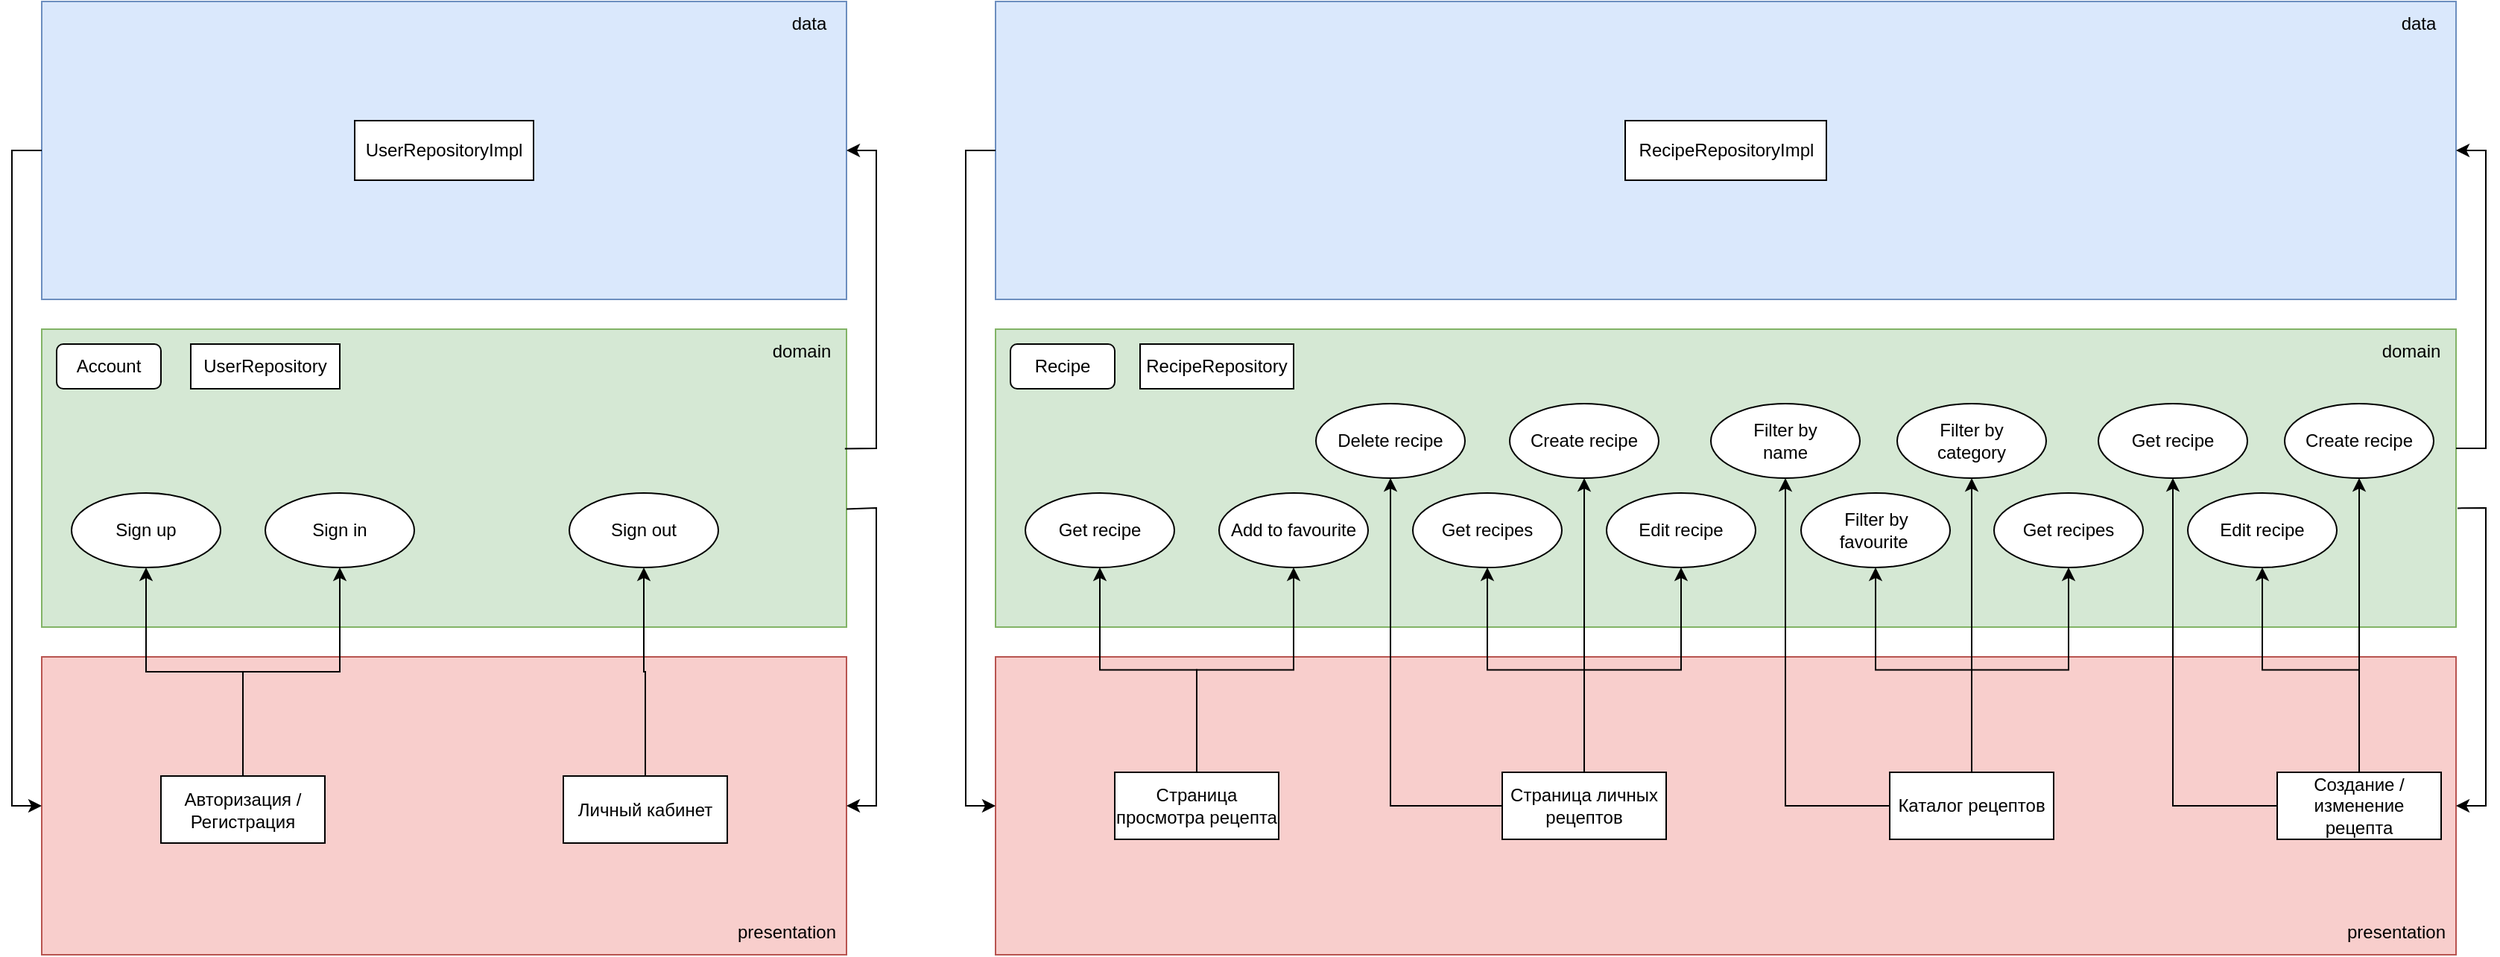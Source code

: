 <mxfile version="24.7.8">
  <diagram name="Страница — 1" id="WfOuEDZQiVlIduW2JxOd">
    <mxGraphModel dx="1235" dy="731" grid="1" gridSize="10" guides="1" tooltips="1" connect="1" arrows="1" fold="1" page="1" pageScale="1" pageWidth="827" pageHeight="1169" math="0" shadow="0">
      <root>
        <mxCell id="0" />
        <mxCell id="1" parent="0" />
        <mxCell id="plo04UNZeXwzx4Ohu3Po-51" value="" style="rounded=0;whiteSpace=wrap;html=1;fillColor=#d5e8d4;strokeColor=#82b366;" parent="1" vertex="1">
          <mxGeometry x="700" y="240" width="980" height="200" as="geometry" />
        </mxCell>
        <mxCell id="plo04UNZeXwzx4Ohu3Po-52" value="" style="rounded=0;whiteSpace=wrap;html=1;fillColor=#f8cecc;strokeColor=#b85450;" parent="1" vertex="1">
          <mxGeometry x="700" y="460" width="980" height="200" as="geometry" />
        </mxCell>
        <mxCell id="plo04UNZeXwzx4Ohu3Po-53" value="" style="rounded=0;whiteSpace=wrap;html=1;fillColor=#dae8fc;strokeColor=#6c8ebf;" parent="1" vertex="1">
          <mxGeometry x="700" y="20" width="980" height="200" as="geometry" />
        </mxCell>
        <mxCell id="plo04UNZeXwzx4Ohu3Po-1" value="" style="rounded=0;whiteSpace=wrap;html=1;fillColor=#d5e8d4;strokeColor=#82b366;" parent="1" vertex="1">
          <mxGeometry x="60" y="240" width="540" height="200" as="geometry" />
        </mxCell>
        <mxCell id="plo04UNZeXwzx4Ohu3Po-2" value="" style="rounded=0;whiteSpace=wrap;html=1;fillColor=#f8cecc;strokeColor=#b85450;" parent="1" vertex="1">
          <mxGeometry x="60" y="460" width="540" height="200" as="geometry" />
        </mxCell>
        <mxCell id="plo04UNZeXwzx4Ohu3Po-3" value="Account" style="rounded=1;whiteSpace=wrap;html=1;" parent="1" vertex="1">
          <mxGeometry x="70" y="250" width="70" height="30" as="geometry" />
        </mxCell>
        <mxCell id="plo04UNZeXwzx4Ohu3Po-4" value="domain" style="text;html=1;align=center;verticalAlign=middle;whiteSpace=wrap;rounded=0;" parent="1" vertex="1">
          <mxGeometry x="540" y="240" width="60" height="30" as="geometry" />
        </mxCell>
        <mxCell id="plo04UNZeXwzx4Ohu3Po-5" value="presentation" style="text;html=1;align=center;verticalAlign=middle;whiteSpace=wrap;rounded=0;" parent="1" vertex="1">
          <mxGeometry x="520" y="630" width="80" height="30" as="geometry" />
        </mxCell>
        <mxCell id="plo04UNZeXwzx4Ohu3Po-19" style="edgeStyle=orthogonalEdgeStyle;rounded=0;orthogonalLoop=1;jettySize=auto;html=1;entryX=0.5;entryY=1;entryDx=0;entryDy=0;" parent="1" source="plo04UNZeXwzx4Ohu3Po-6" target="plo04UNZeXwzx4Ohu3Po-10" edge="1">
          <mxGeometry relative="1" as="geometry" />
        </mxCell>
        <mxCell id="plo04UNZeXwzx4Ohu3Po-20" style="edgeStyle=orthogonalEdgeStyle;rounded=0;orthogonalLoop=1;jettySize=auto;html=1;entryX=0.5;entryY=1;entryDx=0;entryDy=0;" parent="1" source="plo04UNZeXwzx4Ohu3Po-6" target="plo04UNZeXwzx4Ohu3Po-11" edge="1">
          <mxGeometry relative="1" as="geometry" />
        </mxCell>
        <mxCell id="plo04UNZeXwzx4Ohu3Po-6" value="Авторизация / Регистрация" style="rounded=0;whiteSpace=wrap;html=1;" parent="1" vertex="1">
          <mxGeometry x="140" y="540" width="110" height="45" as="geometry" />
        </mxCell>
        <mxCell id="plo04UNZeXwzx4Ohu3Po-17" style="edgeStyle=orthogonalEdgeStyle;rounded=0;orthogonalLoop=1;jettySize=auto;html=1;entryX=0.5;entryY=1;entryDx=0;entryDy=0;" parent="1" source="plo04UNZeXwzx4Ohu3Po-8" target="plo04UNZeXwzx4Ohu3Po-15" edge="1">
          <mxGeometry relative="1" as="geometry" />
        </mxCell>
        <mxCell id="plo04UNZeXwzx4Ohu3Po-8" value="Личный кабинет" style="rounded=0;whiteSpace=wrap;html=1;" parent="1" vertex="1">
          <mxGeometry x="410" y="540" width="110" height="45" as="geometry" />
        </mxCell>
        <mxCell id="plo04UNZeXwzx4Ohu3Po-9" value="UserRepository" style="rounded=0;whiteSpace=wrap;html=1;" parent="1" vertex="1">
          <mxGeometry x="160" y="250" width="100" height="30" as="geometry" />
        </mxCell>
        <mxCell id="plo04UNZeXwzx4Ohu3Po-10" value="Sign up" style="ellipse;whiteSpace=wrap;html=1;" parent="1" vertex="1">
          <mxGeometry x="80" y="350" width="100" height="50" as="geometry" />
        </mxCell>
        <mxCell id="plo04UNZeXwzx4Ohu3Po-11" value="Sign in" style="ellipse;whiteSpace=wrap;html=1;" parent="1" vertex="1">
          <mxGeometry x="210" y="350" width="100" height="50" as="geometry" />
        </mxCell>
        <mxCell id="plo04UNZeXwzx4Ohu3Po-15" value="Sign out" style="ellipse;whiteSpace=wrap;html=1;" parent="1" vertex="1">
          <mxGeometry x="414" y="350" width="100" height="50" as="geometry" />
        </mxCell>
        <mxCell id="plo04UNZeXwzx4Ohu3Po-46" value="" style="rounded=0;whiteSpace=wrap;html=1;fillColor=#dae8fc;strokeColor=#6c8ebf;" parent="1" vertex="1">
          <mxGeometry x="60" y="20" width="540" height="200" as="geometry" />
        </mxCell>
        <mxCell id="plo04UNZeXwzx4Ohu3Po-48" value="data" style="text;html=1;align=center;verticalAlign=middle;whiteSpace=wrap;rounded=0;" parent="1" vertex="1">
          <mxGeometry x="550" y="20" width="50" height="30" as="geometry" />
        </mxCell>
        <mxCell id="plo04UNZeXwzx4Ohu3Po-50" value="UserRepositoryImpl" style="rounded=0;whiteSpace=wrap;html=1;" parent="1" vertex="1">
          <mxGeometry x="270" y="100" width="120" height="40" as="geometry" />
        </mxCell>
        <mxCell id="plo04UNZeXwzx4Ohu3Po-54" value="domain" style="text;html=1;align=center;verticalAlign=middle;whiteSpace=wrap;rounded=0;" parent="1" vertex="1">
          <mxGeometry x="1620" y="240" width="60" height="30" as="geometry" />
        </mxCell>
        <mxCell id="plo04UNZeXwzx4Ohu3Po-55" value="presentation" style="text;html=1;align=center;verticalAlign=middle;whiteSpace=wrap;rounded=0;" parent="1" vertex="1">
          <mxGeometry x="1600" y="630" width="80" height="30" as="geometry" />
        </mxCell>
        <mxCell id="plo04UNZeXwzx4Ohu3Po-56" value="data" style="text;html=1;align=center;verticalAlign=middle;whiteSpace=wrap;rounded=0;" parent="1" vertex="1">
          <mxGeometry x="1630" y="20" width="50" height="30" as="geometry" />
        </mxCell>
        <mxCell id="plo04UNZeXwzx4Ohu3Po-57" value="" style="endArrow=classic;html=1;rounded=0;exitX=0;exitY=0.5;exitDx=0;exitDy=0;entryX=0;entryY=0.5;entryDx=0;entryDy=0;" parent="1" source="plo04UNZeXwzx4Ohu3Po-46" target="plo04UNZeXwzx4Ohu3Po-2" edge="1">
          <mxGeometry width="50" height="50" relative="1" as="geometry">
            <mxPoint y="350" as="sourcePoint" />
            <mxPoint x="50" y="300" as="targetPoint" />
            <Array as="points">
              <mxPoint x="40" y="120" />
              <mxPoint x="40" y="560" />
            </Array>
          </mxGeometry>
        </mxCell>
        <mxCell id="plo04UNZeXwzx4Ohu3Po-58" value="" style="endArrow=classic;html=1;rounded=0;exitX=0.998;exitY=0.401;exitDx=0;exitDy=0;exitPerimeter=0;entryX=1;entryY=0.5;entryDx=0;entryDy=0;" parent="1" source="plo04UNZeXwzx4Ohu3Po-1" target="plo04UNZeXwzx4Ohu3Po-46" edge="1">
          <mxGeometry width="50" height="50" relative="1" as="geometry">
            <mxPoint x="650" y="340" as="sourcePoint" />
            <mxPoint x="700" y="290" as="targetPoint" />
            <Array as="points">
              <mxPoint x="620" y="320" />
              <mxPoint x="620" y="220" />
              <mxPoint x="620" y="120" />
            </Array>
          </mxGeometry>
        </mxCell>
        <mxCell id="plo04UNZeXwzx4Ohu3Po-59" value="" style="endArrow=classic;html=1;rounded=0;entryX=1;entryY=0.5;entryDx=0;entryDy=0;exitX=1;exitY=0.604;exitDx=0;exitDy=0;exitPerimeter=0;" parent="1" source="plo04UNZeXwzx4Ohu3Po-1" target="plo04UNZeXwzx4Ohu3Po-2" edge="1">
          <mxGeometry width="50" height="50" relative="1" as="geometry">
            <mxPoint x="650" y="430" as="sourcePoint" />
            <mxPoint x="700" y="380" as="targetPoint" />
            <Array as="points">
              <mxPoint x="620" y="360" />
              <mxPoint x="620" y="460" />
              <mxPoint x="620" y="560" />
            </Array>
          </mxGeometry>
        </mxCell>
        <mxCell id="plo04UNZeXwzx4Ohu3Po-60" value="Recipe" style="rounded=1;whiteSpace=wrap;html=1;" parent="1" vertex="1">
          <mxGeometry x="710" y="250" width="70" height="30" as="geometry" />
        </mxCell>
        <mxCell id="plo04UNZeXwzx4Ohu3Po-61" value="RecipeRepository" style="rounded=0;whiteSpace=wrap;html=1;" parent="1" vertex="1">
          <mxGeometry x="797" y="250" width="103" height="30" as="geometry" />
        </mxCell>
        <mxCell id="plo04UNZeXwzx4Ohu3Po-76" style="edgeStyle=orthogonalEdgeStyle;rounded=0;orthogonalLoop=1;jettySize=auto;html=1;entryX=0.5;entryY=1;entryDx=0;entryDy=0;" parent="1" source="plo04UNZeXwzx4Ohu3Po-62" target="plo04UNZeXwzx4Ohu3Po-73" edge="1">
          <mxGeometry relative="1" as="geometry" />
        </mxCell>
        <mxCell id="plo04UNZeXwzx4Ohu3Po-77" style="edgeStyle=orthogonalEdgeStyle;rounded=0;orthogonalLoop=1;jettySize=auto;html=1;entryX=0.5;entryY=1;entryDx=0;entryDy=0;" parent="1" source="plo04UNZeXwzx4Ohu3Po-62" target="plo04UNZeXwzx4Ohu3Po-65" edge="1">
          <mxGeometry relative="1" as="geometry" />
        </mxCell>
        <mxCell id="plo04UNZeXwzx4Ohu3Po-78" style="edgeStyle=orthogonalEdgeStyle;rounded=0;orthogonalLoop=1;jettySize=auto;html=1;entryX=0.5;entryY=1;entryDx=0;entryDy=0;" parent="1" source="plo04UNZeXwzx4Ohu3Po-62" target="plo04UNZeXwzx4Ohu3Po-75" edge="1">
          <mxGeometry relative="1" as="geometry" />
        </mxCell>
        <mxCell id="plo04UNZeXwzx4Ohu3Po-90" style="edgeStyle=orthogonalEdgeStyle;rounded=0;orthogonalLoop=1;jettySize=auto;html=1;entryX=0.5;entryY=1;entryDx=0;entryDy=0;" parent="1" source="plo04UNZeXwzx4Ohu3Po-62" target="plo04UNZeXwzx4Ohu3Po-74" edge="1">
          <mxGeometry relative="1" as="geometry" />
        </mxCell>
        <mxCell id="plo04UNZeXwzx4Ohu3Po-62" value="Страница личных рецептов" style="rounded=0;whiteSpace=wrap;html=1;" parent="1" vertex="1">
          <mxGeometry x="1040" y="537.5" width="110" height="45" as="geometry" />
        </mxCell>
        <mxCell id="plo04UNZeXwzx4Ohu3Po-63" value="Get recipe" style="ellipse;whiteSpace=wrap;html=1;" parent="1" vertex="1">
          <mxGeometry x="720" y="350" width="100" height="50" as="geometry" />
        </mxCell>
        <mxCell id="plo04UNZeXwzx4Ohu3Po-64" value="Add to favourite" style="ellipse;whiteSpace=wrap;html=1;" parent="1" vertex="1">
          <mxGeometry x="850" y="350" width="100" height="50" as="geometry" />
        </mxCell>
        <mxCell id="plo04UNZeXwzx4Ohu3Po-65" value="Edit recipe" style="ellipse;whiteSpace=wrap;html=1;" parent="1" vertex="1">
          <mxGeometry x="1110" y="350" width="100" height="50" as="geometry" />
        </mxCell>
        <mxCell id="plo04UNZeXwzx4Ohu3Po-71" style="edgeStyle=orthogonalEdgeStyle;rounded=0;orthogonalLoop=1;jettySize=auto;html=1;entryX=0.5;entryY=1;entryDx=0;entryDy=0;" parent="1" source="plo04UNZeXwzx4Ohu3Po-66" target="plo04UNZeXwzx4Ohu3Po-63" edge="1">
          <mxGeometry relative="1" as="geometry" />
        </mxCell>
        <mxCell id="plo04UNZeXwzx4Ohu3Po-72" style="edgeStyle=orthogonalEdgeStyle;rounded=0;orthogonalLoop=1;jettySize=auto;html=1;" parent="1" source="plo04UNZeXwzx4Ohu3Po-66" target="plo04UNZeXwzx4Ohu3Po-64" edge="1">
          <mxGeometry relative="1" as="geometry" />
        </mxCell>
        <mxCell id="plo04UNZeXwzx4Ohu3Po-66" value="Страница просмотра рецепта" style="rounded=0;whiteSpace=wrap;html=1;" parent="1" vertex="1">
          <mxGeometry x="780" y="537.5" width="110" height="45" as="geometry" />
        </mxCell>
        <mxCell id="plo04UNZeXwzx4Ohu3Po-73" value="Get recipes" style="ellipse;whiteSpace=wrap;html=1;" parent="1" vertex="1">
          <mxGeometry x="980" y="350" width="100" height="50" as="geometry" />
        </mxCell>
        <mxCell id="plo04UNZeXwzx4Ohu3Po-74" value="Delete recipe" style="ellipse;whiteSpace=wrap;html=1;" parent="1" vertex="1">
          <mxGeometry x="915" y="290" width="100" height="50" as="geometry" />
        </mxCell>
        <mxCell id="plo04UNZeXwzx4Ohu3Po-75" value="Create recipe" style="ellipse;whiteSpace=wrap;html=1;" parent="1" vertex="1">
          <mxGeometry x="1045" y="290" width="100" height="50" as="geometry" />
        </mxCell>
        <mxCell id="plo04UNZeXwzx4Ohu3Po-91" style="edgeStyle=orthogonalEdgeStyle;rounded=0;orthogonalLoop=1;jettySize=auto;html=1;entryX=0.5;entryY=1;entryDx=0;entryDy=0;" parent="1" source="plo04UNZeXwzx4Ohu3Po-83" target="plo04UNZeXwzx4Ohu3Po-84" edge="1">
          <mxGeometry relative="1" as="geometry" />
        </mxCell>
        <mxCell id="plo04UNZeXwzx4Ohu3Po-92" style="edgeStyle=orthogonalEdgeStyle;rounded=0;orthogonalLoop=1;jettySize=auto;html=1;entryX=0.5;entryY=1;entryDx=0;entryDy=0;" parent="1" source="plo04UNZeXwzx4Ohu3Po-83" target="plo04UNZeXwzx4Ohu3Po-85" edge="1">
          <mxGeometry relative="1" as="geometry" />
        </mxCell>
        <mxCell id="plo04UNZeXwzx4Ohu3Po-93" style="edgeStyle=orthogonalEdgeStyle;rounded=0;orthogonalLoop=1;jettySize=auto;html=1;entryX=0.5;entryY=1;entryDx=0;entryDy=0;" parent="1" source="plo04UNZeXwzx4Ohu3Po-83" target="plo04UNZeXwzx4Ohu3Po-86" edge="1">
          <mxGeometry relative="1" as="geometry" />
        </mxCell>
        <mxCell id="plo04UNZeXwzx4Ohu3Po-95" style="edgeStyle=orthogonalEdgeStyle;rounded=0;orthogonalLoop=1;jettySize=auto;html=1;entryX=0.5;entryY=1;entryDx=0;entryDy=0;" parent="1" source="plo04UNZeXwzx4Ohu3Po-83" target="plo04UNZeXwzx4Ohu3Po-94" edge="1">
          <mxGeometry relative="1" as="geometry" />
        </mxCell>
        <mxCell id="plo04UNZeXwzx4Ohu3Po-83" value="Каталог рецептов" style="rounded=0;whiteSpace=wrap;html=1;" parent="1" vertex="1">
          <mxGeometry x="1300" y="537.5" width="110" height="45" as="geometry" />
        </mxCell>
        <mxCell id="plo04UNZeXwzx4Ohu3Po-84" value="Filter by&lt;br&gt;category" style="ellipse;whiteSpace=wrap;html=1;" parent="1" vertex="1">
          <mxGeometry x="1305" y="290" width="100" height="50" as="geometry" />
        </mxCell>
        <mxCell id="plo04UNZeXwzx4Ohu3Po-85" value="Filter by&lt;br&gt;name" style="ellipse;whiteSpace=wrap;html=1;" parent="1" vertex="1">
          <mxGeometry x="1180" y="290" width="100" height="50" as="geometry" />
        </mxCell>
        <mxCell id="plo04UNZeXwzx4Ohu3Po-86" value="Get recipes" style="ellipse;whiteSpace=wrap;html=1;" parent="1" vertex="1">
          <mxGeometry x="1370" y="350" width="100" height="50" as="geometry" />
        </mxCell>
        <mxCell id="plo04UNZeXwzx4Ohu3Po-94" value="Filter by &lt;br&gt;favourite&amp;nbsp;" style="ellipse;whiteSpace=wrap;html=1;" parent="1" vertex="1">
          <mxGeometry x="1240.5" y="350" width="100" height="50" as="geometry" />
        </mxCell>
        <mxCell id="plo04UNZeXwzx4Ohu3Po-96" value="RecipeRepositoryImpl" style="rounded=0;whiteSpace=wrap;html=1;" parent="1" vertex="1">
          <mxGeometry x="1122.5" y="100" width="135" height="40" as="geometry" />
        </mxCell>
        <mxCell id="plo04UNZeXwzx4Ohu3Po-103" style="edgeStyle=orthogonalEdgeStyle;rounded=0;orthogonalLoop=1;jettySize=auto;html=1;entryX=0.5;entryY=1;entryDx=0;entryDy=0;" parent="1" source="plo04UNZeXwzx4Ohu3Po-98" target="plo04UNZeXwzx4Ohu3Po-99" edge="1">
          <mxGeometry relative="1" as="geometry" />
        </mxCell>
        <mxCell id="plo04UNZeXwzx4Ohu3Po-104" style="edgeStyle=orthogonalEdgeStyle;rounded=0;orthogonalLoop=1;jettySize=auto;html=1;entryX=0.5;entryY=1;entryDx=0;entryDy=0;" parent="1" source="plo04UNZeXwzx4Ohu3Po-98" target="plo04UNZeXwzx4Ohu3Po-100" edge="1">
          <mxGeometry relative="1" as="geometry" />
        </mxCell>
        <mxCell id="xvs9ZPp8r6qQHCIt5y2O-2" style="edgeStyle=orthogonalEdgeStyle;rounded=0;orthogonalLoop=1;jettySize=auto;html=1;entryX=0.5;entryY=1;entryDx=0;entryDy=0;" edge="1" parent="1" source="plo04UNZeXwzx4Ohu3Po-98" target="xvs9ZPp8r6qQHCIt5y2O-1">
          <mxGeometry relative="1" as="geometry" />
        </mxCell>
        <mxCell id="plo04UNZeXwzx4Ohu3Po-98" value="Создание / изменение рецепта" style="rounded=0;whiteSpace=wrap;html=1;" parent="1" vertex="1">
          <mxGeometry x="1560" y="537.5" width="110" height="45" as="geometry" />
        </mxCell>
        <mxCell id="plo04UNZeXwzx4Ohu3Po-99" value="Get recipe" style="ellipse;whiteSpace=wrap;html=1;" parent="1" vertex="1">
          <mxGeometry x="1440" y="290" width="100" height="50" as="geometry" />
        </mxCell>
        <mxCell id="plo04UNZeXwzx4Ohu3Po-100" value="Edit recipe" style="ellipse;whiteSpace=wrap;html=1;" parent="1" vertex="1">
          <mxGeometry x="1500" y="350" width="100" height="50" as="geometry" />
        </mxCell>
        <mxCell id="plo04UNZeXwzx4Ohu3Po-105" value="" style="endArrow=classic;html=1;rounded=0;exitX=0;exitY=0.5;exitDx=0;exitDy=0;entryX=0;entryY=0.5;entryDx=0;entryDy=0;" parent="1" source="plo04UNZeXwzx4Ohu3Po-53" target="plo04UNZeXwzx4Ohu3Po-52" edge="1">
          <mxGeometry width="50" height="50" relative="1" as="geometry">
            <mxPoint x="620" y="410" as="sourcePoint" />
            <mxPoint x="670" y="360" as="targetPoint" />
            <Array as="points">
              <mxPoint x="680" y="120" />
              <mxPoint x="680" y="560" />
            </Array>
          </mxGeometry>
        </mxCell>
        <mxCell id="plo04UNZeXwzx4Ohu3Po-106" value="" style="endArrow=classic;html=1;rounded=0;entryX=1;entryY=0.5;entryDx=0;entryDy=0;" parent="1" target="plo04UNZeXwzx4Ohu3Po-53" edge="1">
          <mxGeometry width="50" height="50" relative="1" as="geometry">
            <mxPoint x="1680" y="320" as="sourcePoint" />
            <mxPoint x="1800" y="240" as="targetPoint" />
            <Array as="points">
              <mxPoint x="1700" y="320" />
              <mxPoint x="1700" y="120" />
            </Array>
          </mxGeometry>
        </mxCell>
        <mxCell id="plo04UNZeXwzx4Ohu3Po-107" value="" style="endArrow=classic;html=1;rounded=0;exitX=1.001;exitY=0.601;exitDx=0;exitDy=0;exitPerimeter=0;entryX=1;entryY=0.5;entryDx=0;entryDy=0;" parent="1" source="plo04UNZeXwzx4Ohu3Po-51" target="plo04UNZeXwzx4Ohu3Po-52" edge="1">
          <mxGeometry width="50" height="50" relative="1" as="geometry">
            <mxPoint x="1740" y="390" as="sourcePoint" />
            <mxPoint x="1790" y="340" as="targetPoint" />
            <Array as="points">
              <mxPoint x="1700" y="360" />
              <mxPoint x="1700" y="560" />
            </Array>
          </mxGeometry>
        </mxCell>
        <mxCell id="xvs9ZPp8r6qQHCIt5y2O-1" value="Create recipe" style="ellipse;whiteSpace=wrap;html=1;" vertex="1" parent="1">
          <mxGeometry x="1565" y="290" width="100" height="50" as="geometry" />
        </mxCell>
      </root>
    </mxGraphModel>
  </diagram>
</mxfile>
